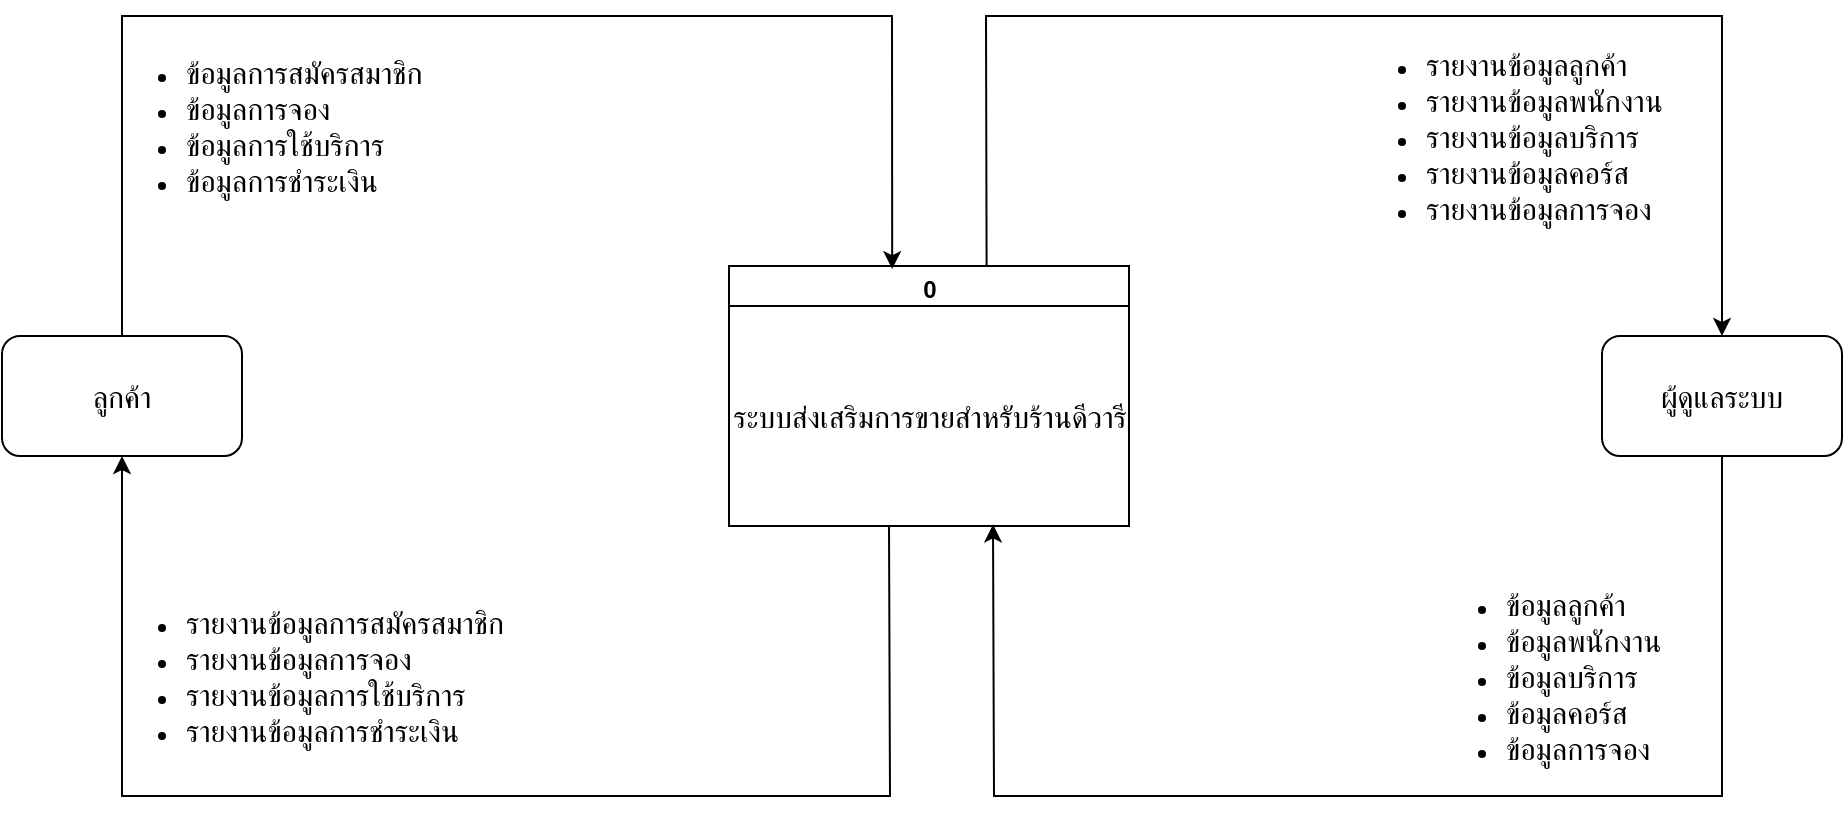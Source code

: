 <mxfile version="26.0.9">
  <diagram name="Page-1" id="9ATyoNoLPIfWOJnZ1qPF">
    <mxGraphModel dx="1877" dy="557" grid="1" gridSize="10" guides="1" tooltips="1" connect="1" arrows="1" fold="1" page="1" pageScale="1" pageWidth="827" pageHeight="1169" math="0" shadow="0">
      <root>
        <mxCell id="0" />
        <mxCell id="1" parent="0" />
        <mxCell id="91Qdzsh7UqTkiSh11w_M-16" value="&lt;font style=&quot;font-size: 15px;&quot;&gt;ลูกค้า&lt;/font&gt;" style="rounded=1;whiteSpace=wrap;html=1;" parent="1" vertex="1">
          <mxGeometry x="-50" y="260" width="120" height="60" as="geometry" />
        </mxCell>
        <mxCell id="91Qdzsh7UqTkiSh11w_M-17" value="&lt;font style=&quot;font-size: 15px;&quot;&gt;ผู้ดูแลระบบ&lt;/font&gt;" style="rounded=1;whiteSpace=wrap;html=1;" parent="1" vertex="1">
          <mxGeometry x="750" y="260" width="120" height="60" as="geometry" />
        </mxCell>
        <mxCell id="91Qdzsh7UqTkiSh11w_M-28" value="0" style="swimlane;whiteSpace=wrap;html=1;startSize=23;" parent="1" vertex="1">
          <mxGeometry x="313.5" y="225" width="200" height="130" as="geometry" />
        </mxCell>
        <mxCell id="91Qdzsh7UqTkiSh11w_M-29" value="&lt;font style=&quot;font-size: 15px;&quot;&gt;ระบบส่งเสริมการขายสำหรับร้านดีวารี&lt;/font&gt;" style="rounded=0;whiteSpace=wrap;html=1;" parent="91Qdzsh7UqTkiSh11w_M-28" vertex="1">
          <mxGeometry y="20" width="200" height="110" as="geometry" />
        </mxCell>
        <mxCell id="91Qdzsh7UqTkiSh11w_M-32" value="" style="endArrow=classic;html=1;rounded=0;entryX=0.408;entryY=0.012;entryDx=0;entryDy=0;exitX=0.5;exitY=0;exitDx=0;exitDy=0;entryPerimeter=0;" parent="1" source="91Qdzsh7UqTkiSh11w_M-16" edge="1" target="91Qdzsh7UqTkiSh11w_M-28">
          <mxGeometry width="50" height="50" relative="1" as="geometry">
            <mxPoint x="120" y="280.5" as="sourcePoint" />
            <mxPoint x="313.5" y="280" as="targetPoint" />
            <Array as="points">
              <mxPoint x="10" y="100" />
              <mxPoint x="395" y="100" />
            </Array>
          </mxGeometry>
        </mxCell>
        <mxCell id="91Qdzsh7UqTkiSh11w_M-33" value="" style="endArrow=classic;html=1;rounded=0;exitX=0.4;exitY=0.996;exitDx=0;exitDy=0;exitPerimeter=0;entryX=0.5;entryY=1;entryDx=0;entryDy=0;" parent="1" source="91Qdzsh7UqTkiSh11w_M-29" target="91Qdzsh7UqTkiSh11w_M-16" edge="1">
          <mxGeometry width="50" height="50" relative="1" as="geometry">
            <mxPoint x="312.78" y="300" as="sourcePoint" />
            <mxPoint x="80" y="300" as="targetPoint" />
            <Array as="points">
              <mxPoint x="394" y="490" />
              <mxPoint x="10" y="490" />
            </Array>
          </mxGeometry>
        </mxCell>
        <mxCell id="91Qdzsh7UqTkiSh11w_M-34" value="" style="endArrow=classic;html=1;rounded=0;entryX=0.5;entryY=0;entryDx=0;entryDy=0;exitX=0.644;exitY=0;exitDx=0;exitDy=0;exitPerimeter=0;" parent="1" target="91Qdzsh7UqTkiSh11w_M-17" edge="1" source="91Qdzsh7UqTkiSh11w_M-28">
          <mxGeometry width="50" height="50" relative="1" as="geometry">
            <mxPoint x="513.5" y="282.5" as="sourcePoint" />
            <mxPoint x="707" y="282" as="targetPoint" />
            <Array as="points">
              <mxPoint x="442" y="100" />
              <mxPoint x="810" y="100" />
            </Array>
          </mxGeometry>
        </mxCell>
        <mxCell id="91Qdzsh7UqTkiSh11w_M-35" value="" style="endArrow=classic;html=1;rounded=0;exitX=0.5;exitY=1;exitDx=0;exitDy=0;entryX=0.66;entryY=0.993;entryDx=0;entryDy=0;entryPerimeter=0;" parent="1" source="91Qdzsh7UqTkiSh11w_M-17" edge="1" target="91Qdzsh7UqTkiSh11w_M-29">
          <mxGeometry width="50" height="50" relative="1" as="geometry">
            <mxPoint x="707.5" y="297" as="sourcePoint" />
            <mxPoint x="520" y="300" as="targetPoint" />
            <Array as="points">
              <mxPoint x="810" y="490" />
              <mxPoint x="446" y="490" />
            </Array>
          </mxGeometry>
        </mxCell>
        <mxCell id="91Qdzsh7UqTkiSh11w_M-36" value="&lt;ul&gt;&lt;li&gt;&lt;font style=&quot;font-size: 15px;&quot;&gt;ข้อมูลลูกค้า&lt;/font&gt;&lt;/li&gt;&lt;li&gt;&lt;font style=&quot;font-size: 15px;&quot;&gt;ข้อมูลพนักงาน&lt;/font&gt;&lt;/li&gt;&lt;li&gt;&lt;font style=&quot;font-size: 15px;&quot;&gt;ข้อมูลบริการ&lt;/font&gt;&lt;/li&gt;&lt;li&gt;&lt;font style=&quot;font-size: 15px;&quot;&gt;ข้อมูลคอร์ส&lt;/font&gt;&lt;/li&gt;&lt;li&gt;&lt;font style=&quot;font-size: 15px;&quot;&gt;ข้อมูลการจอง&lt;/font&gt;&lt;/li&gt;&lt;/ul&gt;" style="text;html=1;align=left;verticalAlign=middle;whiteSpace=wrap;rounded=0;" parent="1" vertex="1">
          <mxGeometry x="660" y="390" width="160" height="80" as="geometry" />
        </mxCell>
        <mxCell id="91Qdzsh7UqTkiSh11w_M-37" value="&lt;ul&gt;&lt;li&gt;&lt;font style=&quot;font-size: 15px;&quot;&gt;รายงานข้อมูลลูกค้า&lt;/font&gt;&lt;/li&gt;&lt;li&gt;&lt;font style=&quot;font-size: 15px;&quot;&gt;รายงานข้อมูลพนักงาน&lt;/font&gt;&lt;/li&gt;&lt;li&gt;&lt;font style=&quot;font-size: 15px;&quot;&gt;รายงานข้อมูลบริการ&lt;/font&gt;&lt;/li&gt;&lt;li&gt;&lt;font style=&quot;font-size: 15px;&quot;&gt;รายงานข้อมูลคอร์ส&lt;/font&gt;&lt;/li&gt;&lt;li&gt;&lt;font style=&quot;font-size: 15px;&quot;&gt;รายงานข้อมูลการจอง&lt;/font&gt;&lt;/li&gt;&lt;/ul&gt;" style="text;html=1;align=left;verticalAlign=middle;whiteSpace=wrap;rounded=0;" parent="1" vertex="1">
          <mxGeometry x="620" y="120" width="240" height="80" as="geometry" />
        </mxCell>
        <mxCell id="91Qdzsh7UqTkiSh11w_M-38" value="&lt;ul&gt;&lt;li&gt;&lt;font style=&quot;font-size: 15px;&quot;&gt;ข้อมูลการสมัครสมาชิก&lt;/font&gt;&lt;/li&gt;&lt;li&gt;&lt;font style=&quot;font-size: 15px;&quot;&gt;ข้อมูลการจอง&lt;/font&gt;&lt;/li&gt;&lt;li&gt;&lt;font style=&quot;font-size: 15px;&quot;&gt;ข้อมูลการใช้บริการ&lt;/font&gt;&lt;/li&gt;&lt;li&gt;&lt;font style=&quot;font-size: 15px;&quot;&gt;ข้อมูลการชำระเงิน&lt;/font&gt;&lt;/li&gt;&lt;/ul&gt;" style="text;html=1;align=left;verticalAlign=middle;whiteSpace=wrap;rounded=0;" parent="1" vertex="1">
          <mxGeometry y="100" width="250" height="110" as="geometry" />
        </mxCell>
        <mxCell id="91Qdzsh7UqTkiSh11w_M-39" value="&lt;ul&gt;&lt;li&gt;&lt;font style=&quot;font-size: 15px;&quot;&gt;รายงานข้อมูลการสมัครสมาชิก&lt;/font&gt;&lt;/li&gt;&lt;li&gt;&lt;font style=&quot;font-size: 15px;&quot;&gt;รายงานข้อมูลการจอง&lt;/font&gt;&lt;/li&gt;&lt;li&gt;&lt;font style=&quot;font-size: 15px;&quot;&gt;รายงานข้อมูลการใช้บริการ&lt;/font&gt;&lt;/li&gt;&lt;li&gt;&lt;font style=&quot;font-size: 15px;&quot;&gt;รายงานข้อมูลการชำระเงิน&lt;/font&gt;&lt;/li&gt;&lt;/ul&gt;" style="text;html=1;align=left;verticalAlign=middle;whiteSpace=wrap;rounded=0;" parent="1" vertex="1">
          <mxGeometry y="390" width="240" height="80" as="geometry" />
        </mxCell>
      </root>
    </mxGraphModel>
  </diagram>
</mxfile>
